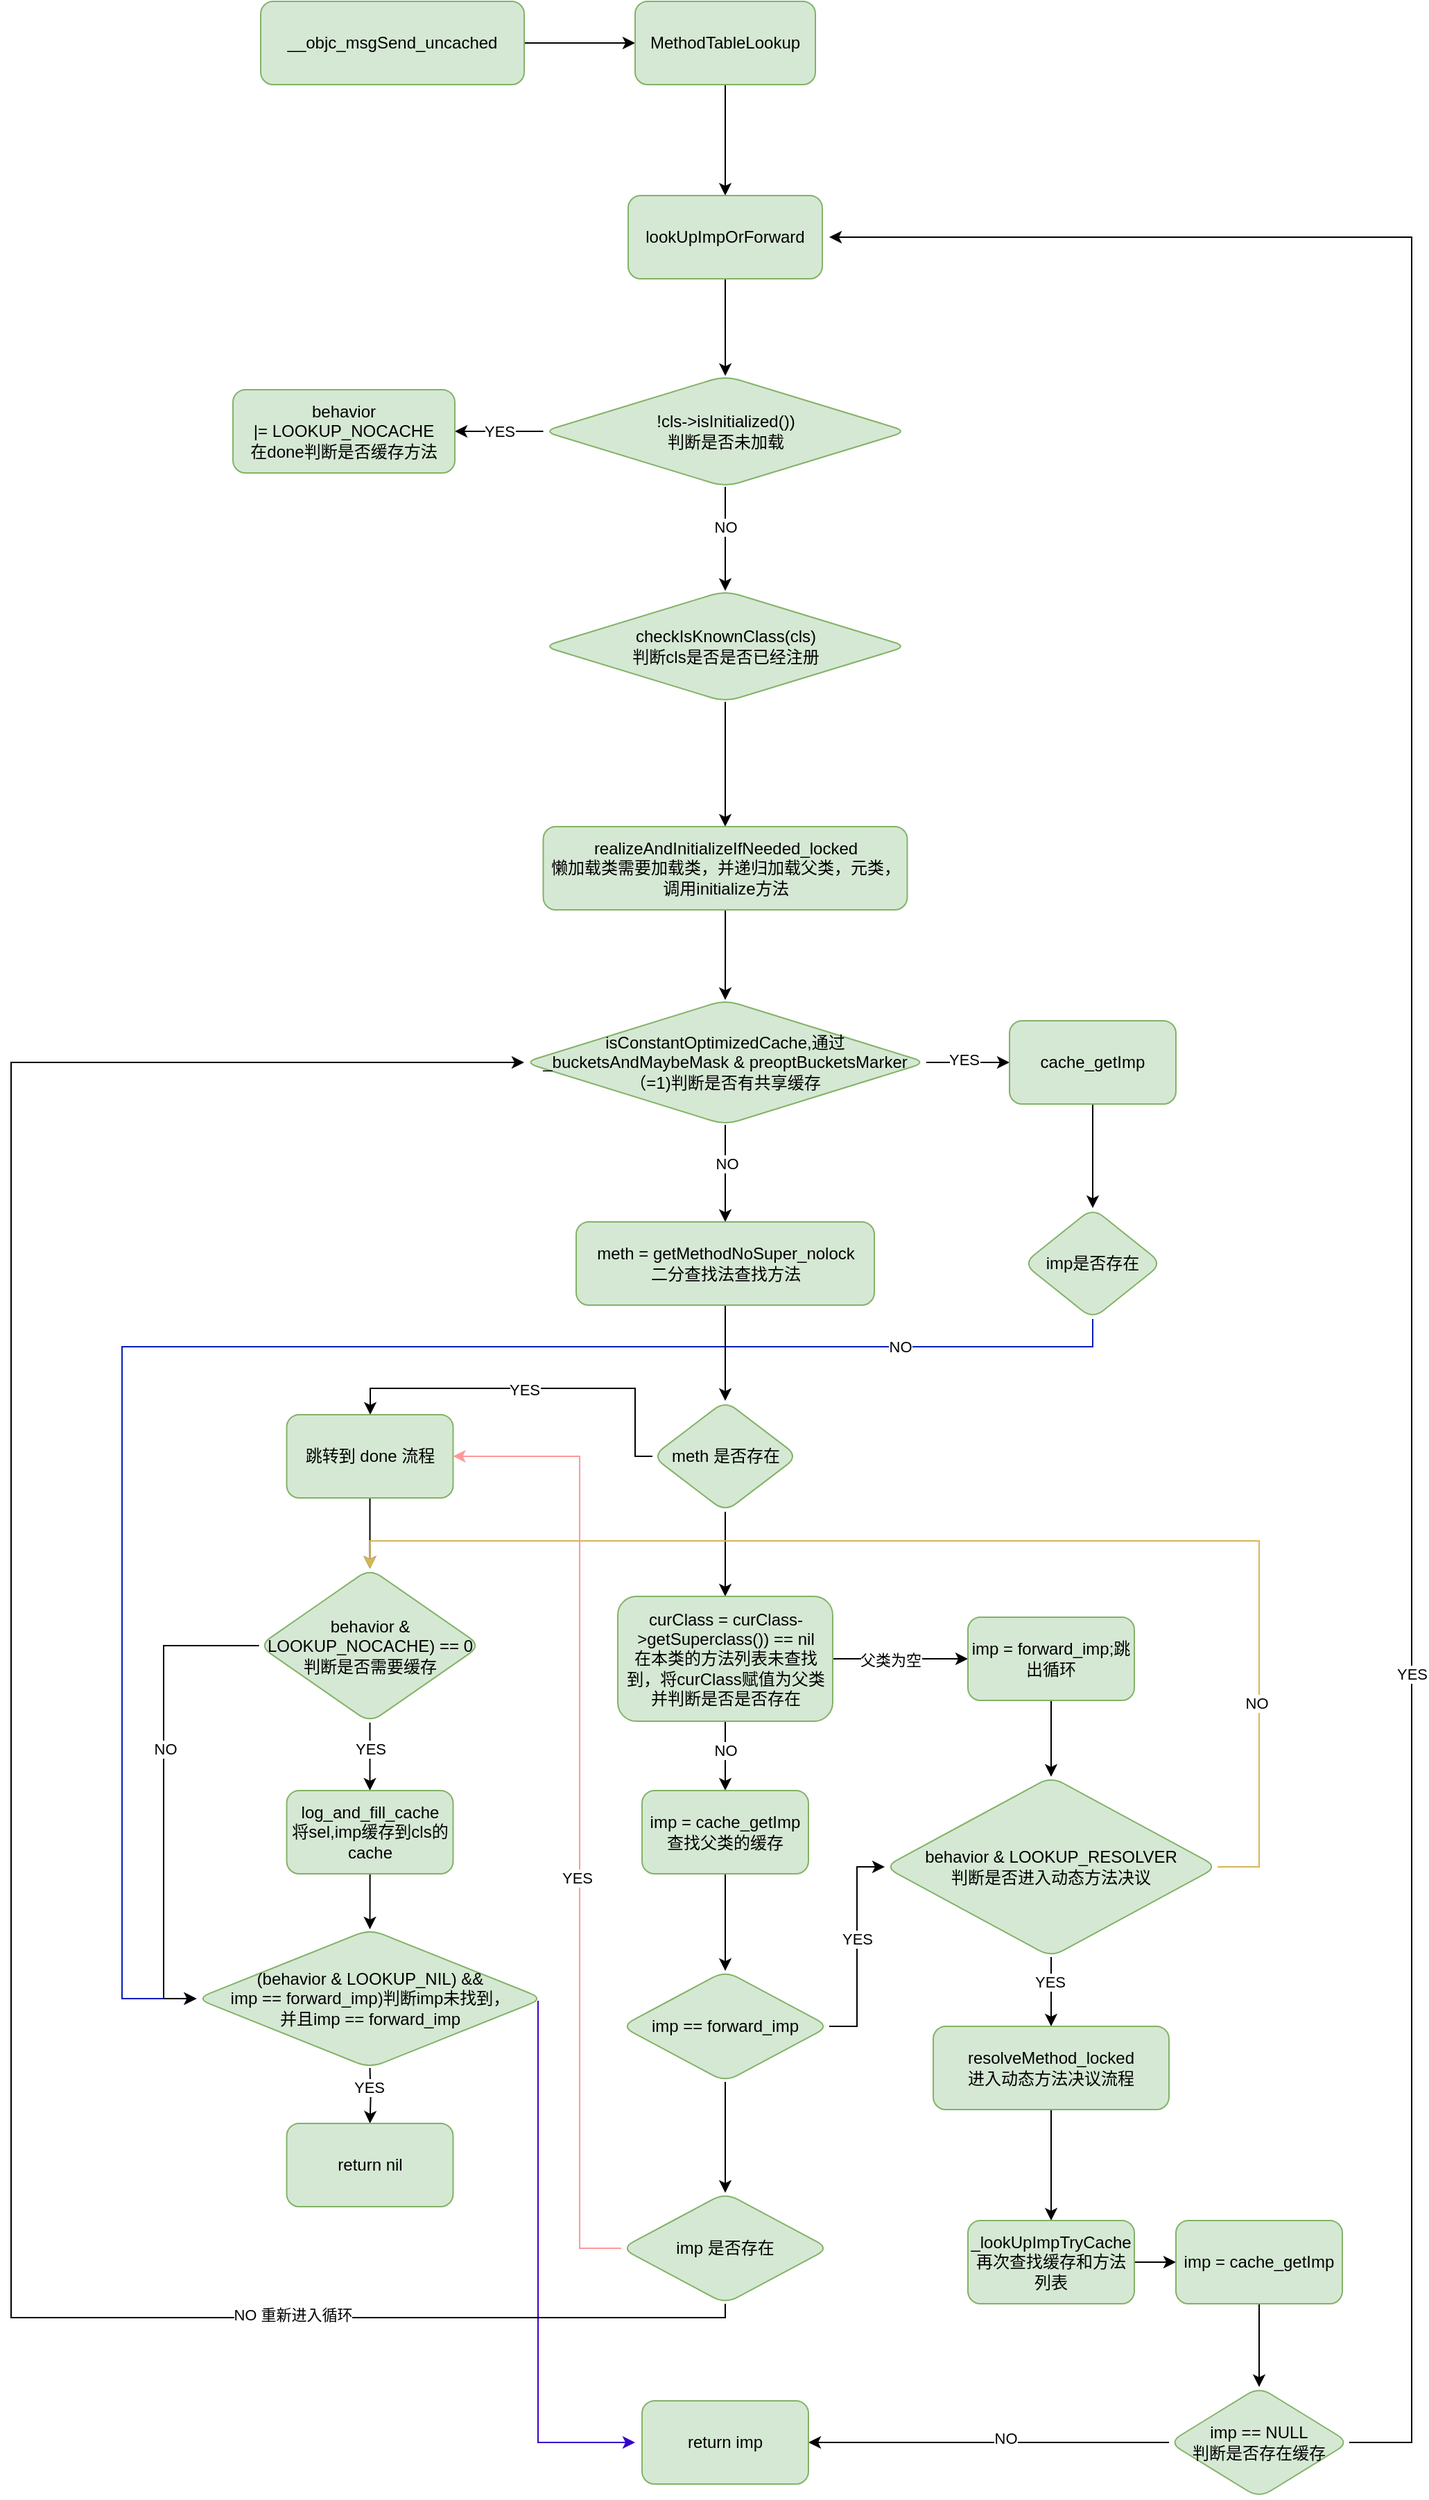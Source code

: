 <mxfile version="16.5.6" type="github">
  <diagram id="x6sFYiA4rkCTneI-RJo7" name="Page-1">
    <mxGraphModel dx="2543" dy="1040" grid="1" gridSize="10" guides="1" tooltips="1" connect="1" arrows="1" fold="1" page="1" pageScale="1" pageWidth="827" pageHeight="1169" math="0" shadow="0">
      <root>
        <mxCell id="0" />
        <mxCell id="1" parent="0" />
        <mxCell id="pNtmwsAvhv5jmCJUX1sL-3" value="" style="edgeStyle=orthogonalEdgeStyle;rounded=0;orthogonalLoop=1;jettySize=auto;html=1;" edge="1" parent="1" source="pNtmwsAvhv5jmCJUX1sL-1" target="pNtmwsAvhv5jmCJUX1sL-2">
          <mxGeometry relative="1" as="geometry" />
        </mxCell>
        <mxCell id="pNtmwsAvhv5jmCJUX1sL-1" value="__objc_msgSend_uncached" style="rounded=1;whiteSpace=wrap;html=1;fillColor=#d5e8d4;strokeColor=#82b366;" vertex="1" parent="1">
          <mxGeometry x="50" y="80" width="190" height="60" as="geometry" />
        </mxCell>
        <mxCell id="pNtmwsAvhv5jmCJUX1sL-5" value="" style="edgeStyle=orthogonalEdgeStyle;rounded=0;orthogonalLoop=1;jettySize=auto;html=1;" edge="1" parent="1" source="pNtmwsAvhv5jmCJUX1sL-2" target="pNtmwsAvhv5jmCJUX1sL-4">
          <mxGeometry relative="1" as="geometry" />
        </mxCell>
        <mxCell id="pNtmwsAvhv5jmCJUX1sL-2" value="MethodTableLookup" style="whiteSpace=wrap;html=1;fillColor=#d5e8d4;strokeColor=#82b366;rounded=1;" vertex="1" parent="1">
          <mxGeometry x="320" y="80" width="130" height="60" as="geometry" />
        </mxCell>
        <mxCell id="pNtmwsAvhv5jmCJUX1sL-9" value="" style="edgeStyle=orthogonalEdgeStyle;rounded=0;orthogonalLoop=1;jettySize=auto;html=1;" edge="1" parent="1" source="pNtmwsAvhv5jmCJUX1sL-4" target="pNtmwsAvhv5jmCJUX1sL-8">
          <mxGeometry relative="1" as="geometry" />
        </mxCell>
        <mxCell id="pNtmwsAvhv5jmCJUX1sL-4" value="lookUpImpOrForward" style="whiteSpace=wrap;html=1;fillColor=#d5e8d4;strokeColor=#82b366;rounded=1;" vertex="1" parent="1">
          <mxGeometry x="315" y="220" width="140" height="60" as="geometry" />
        </mxCell>
        <mxCell id="pNtmwsAvhv5jmCJUX1sL-11" value="YES" style="edgeStyle=orthogonalEdgeStyle;rounded=0;orthogonalLoop=1;jettySize=auto;html=1;" edge="1" parent="1" source="pNtmwsAvhv5jmCJUX1sL-8" target="pNtmwsAvhv5jmCJUX1sL-10">
          <mxGeometry relative="1" as="geometry" />
        </mxCell>
        <mxCell id="pNtmwsAvhv5jmCJUX1sL-13" value="" style="edgeStyle=orthogonalEdgeStyle;rounded=0;orthogonalLoop=1;jettySize=auto;html=1;" edge="1" parent="1" source="pNtmwsAvhv5jmCJUX1sL-8" target="pNtmwsAvhv5jmCJUX1sL-12">
          <mxGeometry relative="1" as="geometry" />
        </mxCell>
        <mxCell id="pNtmwsAvhv5jmCJUX1sL-14" value="NO" style="edgeLabel;html=1;align=center;verticalAlign=middle;resizable=0;points=[];" vertex="1" connectable="0" parent="pNtmwsAvhv5jmCJUX1sL-13">
          <mxGeometry x="-0.227" relative="1" as="geometry">
            <mxPoint as="offset" />
          </mxGeometry>
        </mxCell>
        <mxCell id="pNtmwsAvhv5jmCJUX1sL-8" value="!cls-&amp;gt;isInitialized())&lt;br&gt;判断是否未加载" style="rhombus;whiteSpace=wrap;html=1;fillColor=#d5e8d4;strokeColor=#82b366;rounded=1;" vertex="1" parent="1">
          <mxGeometry x="253.75" y="350" width="262.5" height="80" as="geometry" />
        </mxCell>
        <mxCell id="pNtmwsAvhv5jmCJUX1sL-10" value="behavior |=&amp;nbsp;LOOKUP_NOCACHE&lt;br&gt;在done判断是否缓存方法" style="whiteSpace=wrap;html=1;fillColor=#d5e8d4;strokeColor=#82b366;rounded=1;" vertex="1" parent="1">
          <mxGeometry x="30" y="360" width="160" height="60" as="geometry" />
        </mxCell>
        <mxCell id="pNtmwsAvhv5jmCJUX1sL-16" value="" style="edgeStyle=orthogonalEdgeStyle;rounded=0;orthogonalLoop=1;jettySize=auto;html=1;" edge="1" parent="1" source="pNtmwsAvhv5jmCJUX1sL-12" target="pNtmwsAvhv5jmCJUX1sL-15">
          <mxGeometry relative="1" as="geometry" />
        </mxCell>
        <mxCell id="pNtmwsAvhv5jmCJUX1sL-12" value="checkIsKnownClass(cls)&lt;br&gt;判断cls是否是否已经注册" style="rhombus;whiteSpace=wrap;html=1;fillColor=#d5e8d4;strokeColor=#82b366;rounded=1;" vertex="1" parent="1">
          <mxGeometry x="253.75" y="505" width="262.5" height="80" as="geometry" />
        </mxCell>
        <mxCell id="pNtmwsAvhv5jmCJUX1sL-18" value="" style="edgeStyle=orthogonalEdgeStyle;rounded=0;orthogonalLoop=1;jettySize=auto;html=1;" edge="1" parent="1" source="pNtmwsAvhv5jmCJUX1sL-15" target="pNtmwsAvhv5jmCJUX1sL-17">
          <mxGeometry relative="1" as="geometry" />
        </mxCell>
        <mxCell id="pNtmwsAvhv5jmCJUX1sL-15" value="realizeAndInitializeIfNeeded_locked&lt;br&gt;懒加载类需要加载类，并递归加载父类，元类，调用initialize方法" style="whiteSpace=wrap;html=1;fillColor=#d5e8d4;strokeColor=#82b366;rounded=1;" vertex="1" parent="1">
          <mxGeometry x="253.75" y="675" width="262.5" height="60" as="geometry" />
        </mxCell>
        <mxCell id="pNtmwsAvhv5jmCJUX1sL-20" value="" style="edgeStyle=orthogonalEdgeStyle;rounded=0;orthogonalLoop=1;jettySize=auto;html=1;" edge="1" parent="1" source="pNtmwsAvhv5jmCJUX1sL-17" target="pNtmwsAvhv5jmCJUX1sL-19">
          <mxGeometry relative="1" as="geometry" />
        </mxCell>
        <mxCell id="pNtmwsAvhv5jmCJUX1sL-25" value="YES" style="edgeLabel;html=1;align=center;verticalAlign=middle;resizable=0;points=[];" vertex="1" connectable="0" parent="pNtmwsAvhv5jmCJUX1sL-20">
          <mxGeometry x="-0.1" y="2" relative="1" as="geometry">
            <mxPoint as="offset" />
          </mxGeometry>
        </mxCell>
        <mxCell id="pNtmwsAvhv5jmCJUX1sL-27" value="" style="edgeStyle=orthogonalEdgeStyle;rounded=0;orthogonalLoop=1;jettySize=auto;html=1;" edge="1" parent="1" source="pNtmwsAvhv5jmCJUX1sL-17" target="pNtmwsAvhv5jmCJUX1sL-26">
          <mxGeometry relative="1" as="geometry" />
        </mxCell>
        <mxCell id="pNtmwsAvhv5jmCJUX1sL-28" value="NO" style="edgeLabel;html=1;align=center;verticalAlign=middle;resizable=0;points=[];" vertex="1" connectable="0" parent="pNtmwsAvhv5jmCJUX1sL-27">
          <mxGeometry x="-0.221" y="1" relative="1" as="geometry">
            <mxPoint as="offset" />
          </mxGeometry>
        </mxCell>
        <mxCell id="pNtmwsAvhv5jmCJUX1sL-17" value="isConstantOptimizedCache,通过_bucketsAndMaybeMask &amp;amp; preoptBucketsMarker（=1)判断是否有共享缓存" style="rhombus;whiteSpace=wrap;html=1;fillColor=#d5e8d4;strokeColor=#82b366;rounded=1;" vertex="1" parent="1">
          <mxGeometry x="240" y="800" width="290" height="90" as="geometry" />
        </mxCell>
        <mxCell id="pNtmwsAvhv5jmCJUX1sL-24" value="" style="edgeStyle=orthogonalEdgeStyle;rounded=0;orthogonalLoop=1;jettySize=auto;html=1;" edge="1" parent="1" source="pNtmwsAvhv5jmCJUX1sL-19" target="pNtmwsAvhv5jmCJUX1sL-23">
          <mxGeometry relative="1" as="geometry" />
        </mxCell>
        <mxCell id="pNtmwsAvhv5jmCJUX1sL-19" value="cache_getImp" style="whiteSpace=wrap;html=1;fillColor=#d5e8d4;strokeColor=#82b366;rounded=1;" vertex="1" parent="1">
          <mxGeometry x="590" y="815" width="120" height="60" as="geometry" />
        </mxCell>
        <mxCell id="pNtmwsAvhv5jmCJUX1sL-47" style="edgeStyle=orthogonalEdgeStyle;rounded=0;orthogonalLoop=1;jettySize=auto;html=1;entryX=0;entryY=0.5;entryDx=0;entryDy=0;fillColor=#0050ef;strokeColor=#001DBC;" edge="1" parent="1" source="pNtmwsAvhv5jmCJUX1sL-23" target="pNtmwsAvhv5jmCJUX1sL-40">
          <mxGeometry relative="1" as="geometry">
            <mxPoint x="40" y="1530" as="targetPoint" />
            <Array as="points">
              <mxPoint x="650" y="1050" />
              <mxPoint x="-50" y="1050" />
              <mxPoint x="-50" y="1520" />
            </Array>
          </mxGeometry>
        </mxCell>
        <mxCell id="pNtmwsAvhv5jmCJUX1sL-48" value="NO" style="edgeLabel;html=1;align=center;verticalAlign=middle;resizable=0;points=[];" vertex="1" connectable="0" parent="pNtmwsAvhv5jmCJUX1sL-47">
          <mxGeometry x="-0.744" relative="1" as="geometry">
            <mxPoint as="offset" />
          </mxGeometry>
        </mxCell>
        <mxCell id="pNtmwsAvhv5jmCJUX1sL-23" value="imp是否存在" style="rhombus;whiteSpace=wrap;html=1;fillColor=#d5e8d4;strokeColor=#82b366;rounded=1;" vertex="1" parent="1">
          <mxGeometry x="600" y="950" width="100" height="80" as="geometry" />
        </mxCell>
        <mxCell id="pNtmwsAvhv5jmCJUX1sL-30" value="" style="edgeStyle=orthogonalEdgeStyle;rounded=0;orthogonalLoop=1;jettySize=auto;html=1;" edge="1" parent="1" source="pNtmwsAvhv5jmCJUX1sL-26" target="pNtmwsAvhv5jmCJUX1sL-29">
          <mxGeometry relative="1" as="geometry" />
        </mxCell>
        <mxCell id="pNtmwsAvhv5jmCJUX1sL-26" value="meth = getMethodNoSuper_nolock&lt;br&gt;二分查找法查找方法" style="whiteSpace=wrap;html=1;fillColor=#d5e8d4;strokeColor=#82b366;rounded=1;" vertex="1" parent="1">
          <mxGeometry x="277.5" y="960" width="215" height="60" as="geometry" />
        </mxCell>
        <mxCell id="pNtmwsAvhv5jmCJUX1sL-32" value="" style="edgeStyle=orthogonalEdgeStyle;rounded=0;orthogonalLoop=1;jettySize=auto;html=1;" edge="1" parent="1" source="pNtmwsAvhv5jmCJUX1sL-29" target="pNtmwsAvhv5jmCJUX1sL-31">
          <mxGeometry relative="1" as="geometry">
            <Array as="points">
              <mxPoint x="320" y="1129" />
              <mxPoint x="320" y="1080" />
              <mxPoint x="129" y="1080" />
            </Array>
          </mxGeometry>
        </mxCell>
        <mxCell id="pNtmwsAvhv5jmCJUX1sL-33" value="YES" style="edgeLabel;html=1;align=center;verticalAlign=middle;resizable=0;points=[];" vertex="1" connectable="0" parent="pNtmwsAvhv5jmCJUX1sL-32">
          <mxGeometry x="-0.572" y="2" relative="1" as="geometry">
            <mxPoint x="-78" y="-3" as="offset" />
          </mxGeometry>
        </mxCell>
        <mxCell id="pNtmwsAvhv5jmCJUX1sL-50" value="" style="edgeStyle=orthogonalEdgeStyle;rounded=0;orthogonalLoop=1;jettySize=auto;html=1;" edge="1" parent="1" source="pNtmwsAvhv5jmCJUX1sL-29" target="pNtmwsAvhv5jmCJUX1sL-49">
          <mxGeometry relative="1" as="geometry" />
        </mxCell>
        <mxCell id="pNtmwsAvhv5jmCJUX1sL-29" value="meth 是否存在" style="rhombus;whiteSpace=wrap;html=1;fillColor=#d5e8d4;strokeColor=#82b366;rounded=1;" vertex="1" parent="1">
          <mxGeometry x="332.5" y="1089" width="105" height="80" as="geometry" />
        </mxCell>
        <mxCell id="pNtmwsAvhv5jmCJUX1sL-35" value="" style="edgeStyle=orthogonalEdgeStyle;rounded=0;orthogonalLoop=1;jettySize=auto;html=1;strokeColor=#000000;" edge="1" parent="1" source="pNtmwsAvhv5jmCJUX1sL-31" target="pNtmwsAvhv5jmCJUX1sL-34">
          <mxGeometry relative="1" as="geometry" />
        </mxCell>
        <mxCell id="pNtmwsAvhv5jmCJUX1sL-31" value="跳转到 done 流程" style="whiteSpace=wrap;html=1;fillColor=#d5e8d4;strokeColor=#82b366;rounded=1;" vertex="1" parent="1">
          <mxGeometry x="68.75" y="1099" width="120" height="60" as="geometry" />
        </mxCell>
        <mxCell id="pNtmwsAvhv5jmCJUX1sL-38" value="" style="edgeStyle=orthogonalEdgeStyle;rounded=0;orthogonalLoop=1;jettySize=auto;html=1;" edge="1" parent="1" source="pNtmwsAvhv5jmCJUX1sL-34" target="pNtmwsAvhv5jmCJUX1sL-37">
          <mxGeometry relative="1" as="geometry" />
        </mxCell>
        <mxCell id="pNtmwsAvhv5jmCJUX1sL-39" value="YES" style="edgeLabel;html=1;align=center;verticalAlign=middle;resizable=0;points=[];" vertex="1" connectable="0" parent="pNtmwsAvhv5jmCJUX1sL-38">
          <mxGeometry x="-0.305" y="1" relative="1" as="geometry">
            <mxPoint x="-1" y="2" as="offset" />
          </mxGeometry>
        </mxCell>
        <mxCell id="pNtmwsAvhv5jmCJUX1sL-44" style="edgeStyle=orthogonalEdgeStyle;rounded=0;orthogonalLoop=1;jettySize=auto;html=1;entryX=0;entryY=0.5;entryDx=0;entryDy=0;" edge="1" parent="1" source="pNtmwsAvhv5jmCJUX1sL-34" target="pNtmwsAvhv5jmCJUX1sL-40">
          <mxGeometry relative="1" as="geometry">
            <Array as="points">
              <mxPoint x="-20" y="1266" />
              <mxPoint x="-20" y="1520" />
            </Array>
          </mxGeometry>
        </mxCell>
        <mxCell id="pNtmwsAvhv5jmCJUX1sL-46" value="NO" style="edgeLabel;html=1;align=center;verticalAlign=middle;resizable=0;points=[];" vertex="1" connectable="0" parent="pNtmwsAvhv5jmCJUX1sL-44">
          <mxGeometry x="-0.314" y="1" relative="1" as="geometry">
            <mxPoint y="24" as="offset" />
          </mxGeometry>
        </mxCell>
        <mxCell id="pNtmwsAvhv5jmCJUX1sL-34" value="behavior &amp;amp; LOOKUP_NOCACHE) == 0&lt;br&gt;判断是否需要缓存" style="rhombus;whiteSpace=wrap;html=1;fillColor=#d5e8d4;strokeColor=#82b366;rounded=1;" vertex="1" parent="1">
          <mxGeometry x="48.75" y="1210" width="160" height="111" as="geometry" />
        </mxCell>
        <mxCell id="pNtmwsAvhv5jmCJUX1sL-41" value="" style="edgeStyle=orthogonalEdgeStyle;rounded=0;orthogonalLoop=1;jettySize=auto;html=1;" edge="1" parent="1" source="pNtmwsAvhv5jmCJUX1sL-37">
          <mxGeometry relative="1" as="geometry">
            <mxPoint x="128.75" y="1470" as="targetPoint" />
          </mxGeometry>
        </mxCell>
        <mxCell id="pNtmwsAvhv5jmCJUX1sL-37" value="log_and_fill_cache&lt;br&gt;将sel,imp缓存到cls的cache" style="whiteSpace=wrap;html=1;fillColor=#d5e8d4;strokeColor=#82b366;rounded=1;" vertex="1" parent="1">
          <mxGeometry x="68.75" y="1370" width="120" height="60" as="geometry" />
        </mxCell>
        <mxCell id="pNtmwsAvhv5jmCJUX1sL-43" value="" style="edgeStyle=orthogonalEdgeStyle;rounded=0;orthogonalLoop=1;jettySize=auto;html=1;" edge="1" parent="1" target="pNtmwsAvhv5jmCJUX1sL-42">
          <mxGeometry relative="1" as="geometry">
            <mxPoint x="128.75" y="1570" as="sourcePoint" />
          </mxGeometry>
        </mxCell>
        <mxCell id="pNtmwsAvhv5jmCJUX1sL-82" value="YES" style="edgeLabel;html=1;align=center;verticalAlign=middle;resizable=0;points=[];" vertex="1" connectable="0" parent="pNtmwsAvhv5jmCJUX1sL-43">
          <mxGeometry x="-0.3" y="-1" relative="1" as="geometry">
            <mxPoint as="offset" />
          </mxGeometry>
        </mxCell>
        <mxCell id="pNtmwsAvhv5jmCJUX1sL-86" style="edgeStyle=orthogonalEdgeStyle;rounded=0;orthogonalLoop=1;jettySize=auto;html=1;fillColor=#6a00ff;strokeColor=#3700CC;" edge="1" parent="1" source="pNtmwsAvhv5jmCJUX1sL-40">
          <mxGeometry relative="1" as="geometry">
            <mxPoint x="320" y="1840" as="targetPoint" />
            <Array as="points">
              <mxPoint x="250" y="1840" />
            </Array>
          </mxGeometry>
        </mxCell>
        <mxCell id="pNtmwsAvhv5jmCJUX1sL-40" value="(behavior &amp;amp; LOOKUP_NIL) &amp;amp;&amp;amp; &lt;br&gt;imp == forward_imp)判断imp未找到，&lt;br&gt;并且imp == forward_imp" style="rhombus;whiteSpace=wrap;html=1;fillColor=#d5e8d4;strokeColor=#82b366;rounded=1;" vertex="1" parent="1">
          <mxGeometry x="3.75" y="1470" width="250" height="100" as="geometry" />
        </mxCell>
        <mxCell id="pNtmwsAvhv5jmCJUX1sL-42" value="return nil" style="whiteSpace=wrap;html=1;fillColor=#d5e8d4;strokeColor=#82b366;rounded=1;" vertex="1" parent="1">
          <mxGeometry x="68.75" y="1610" width="120" height="60" as="geometry" />
        </mxCell>
        <mxCell id="pNtmwsAvhv5jmCJUX1sL-52" value="" style="edgeStyle=orthogonalEdgeStyle;rounded=0;orthogonalLoop=1;jettySize=auto;html=1;" edge="1" parent="1" source="pNtmwsAvhv5jmCJUX1sL-49" target="pNtmwsAvhv5jmCJUX1sL-51">
          <mxGeometry relative="1" as="geometry" />
        </mxCell>
        <mxCell id="pNtmwsAvhv5jmCJUX1sL-55" value="父类为空" style="edgeLabel;html=1;align=center;verticalAlign=middle;resizable=0;points=[];" vertex="1" connectable="0" parent="pNtmwsAvhv5jmCJUX1sL-52">
          <mxGeometry x="-0.149" relative="1" as="geometry">
            <mxPoint y="1" as="offset" />
          </mxGeometry>
        </mxCell>
        <mxCell id="pNtmwsAvhv5jmCJUX1sL-68" value="" style="edgeStyle=orthogonalEdgeStyle;rounded=0;orthogonalLoop=1;jettySize=auto;html=1;" edge="1" parent="1" source="pNtmwsAvhv5jmCJUX1sL-49" target="pNtmwsAvhv5jmCJUX1sL-67">
          <mxGeometry relative="1" as="geometry" />
        </mxCell>
        <mxCell id="pNtmwsAvhv5jmCJUX1sL-69" value="NO" style="edgeLabel;html=1;align=center;verticalAlign=middle;resizable=0;points=[];" vertex="1" connectable="0" parent="pNtmwsAvhv5jmCJUX1sL-68">
          <mxGeometry x="-0.168" relative="1" as="geometry">
            <mxPoint as="offset" />
          </mxGeometry>
        </mxCell>
        <mxCell id="pNtmwsAvhv5jmCJUX1sL-49" value="curClass = curClass-&amp;gt;getSuperclass()) == nil&lt;br&gt;在本类的方法列表未查找到，将curClass赋值为父类并判断是否是否存在" style="whiteSpace=wrap;html=1;fillColor=#d5e8d4;strokeColor=#82b366;rounded=1;" vertex="1" parent="1">
          <mxGeometry x="307.5" y="1230" width="155" height="90" as="geometry" />
        </mxCell>
        <mxCell id="pNtmwsAvhv5jmCJUX1sL-54" value="" style="edgeStyle=orthogonalEdgeStyle;rounded=0;orthogonalLoop=1;jettySize=auto;html=1;" edge="1" parent="1" source="pNtmwsAvhv5jmCJUX1sL-51" target="pNtmwsAvhv5jmCJUX1sL-53">
          <mxGeometry relative="1" as="geometry" />
        </mxCell>
        <mxCell id="pNtmwsAvhv5jmCJUX1sL-51" value="imp = forward_imp;跳出循环" style="whiteSpace=wrap;html=1;fillColor=#d5e8d4;strokeColor=#82b366;rounded=1;" vertex="1" parent="1">
          <mxGeometry x="560" y="1245" width="120" height="60" as="geometry" />
        </mxCell>
        <mxCell id="pNtmwsAvhv5jmCJUX1sL-57" value="" style="edgeStyle=orthogonalEdgeStyle;rounded=0;orthogonalLoop=1;jettySize=auto;html=1;" edge="1" parent="1" source="pNtmwsAvhv5jmCJUX1sL-53" target="pNtmwsAvhv5jmCJUX1sL-56">
          <mxGeometry relative="1" as="geometry" />
        </mxCell>
        <mxCell id="pNtmwsAvhv5jmCJUX1sL-58" value="YES" style="edgeLabel;html=1;align=center;verticalAlign=middle;resizable=0;points=[];" vertex="1" connectable="0" parent="pNtmwsAvhv5jmCJUX1sL-57">
          <mxGeometry x="-0.34" y="-1" relative="1" as="geometry">
            <mxPoint y="1" as="offset" />
          </mxGeometry>
        </mxCell>
        <mxCell id="pNtmwsAvhv5jmCJUX1sL-87" style="edgeStyle=orthogonalEdgeStyle;rounded=0;orthogonalLoop=1;jettySize=auto;html=1;strokeColor=#d6b656;entryX=0.5;entryY=0;entryDx=0;entryDy=0;fillColor=#fff2cc;" edge="1" parent="1" source="pNtmwsAvhv5jmCJUX1sL-53" target="pNtmwsAvhv5jmCJUX1sL-34">
          <mxGeometry relative="1" as="geometry">
            <Array as="points">
              <mxPoint x="770" y="1425" />
              <mxPoint x="770" y="1190" />
              <mxPoint x="129" y="1190" />
            </Array>
          </mxGeometry>
        </mxCell>
        <mxCell id="pNtmwsAvhv5jmCJUX1sL-88" value="NO" style="edgeLabel;html=1;align=center;verticalAlign=middle;resizable=0;points=[];" vertex="1" connectable="0" parent="pNtmwsAvhv5jmCJUX1sL-87">
          <mxGeometry x="-0.68" y="2" relative="1" as="geometry">
            <mxPoint as="offset" />
          </mxGeometry>
        </mxCell>
        <mxCell id="pNtmwsAvhv5jmCJUX1sL-53" value="behavior &amp;amp; LOOKUP_RESOLVER&lt;br&gt;判断是否进入动态方法决议" style="rhombus;whiteSpace=wrap;html=1;fillColor=#d5e8d4;strokeColor=#82b366;rounded=1;" vertex="1" parent="1">
          <mxGeometry x="500" y="1360" width="240" height="130" as="geometry" />
        </mxCell>
        <mxCell id="pNtmwsAvhv5jmCJUX1sL-60" value="" style="edgeStyle=orthogonalEdgeStyle;rounded=0;orthogonalLoop=1;jettySize=auto;html=1;" edge="1" parent="1" source="pNtmwsAvhv5jmCJUX1sL-56" target="pNtmwsAvhv5jmCJUX1sL-59">
          <mxGeometry relative="1" as="geometry" />
        </mxCell>
        <mxCell id="pNtmwsAvhv5jmCJUX1sL-56" value="resolveMethod_locked&lt;br&gt;进入动态方法决议流程" style="whiteSpace=wrap;html=1;fillColor=#d5e8d4;strokeColor=#82b366;rounded=1;" vertex="1" parent="1">
          <mxGeometry x="535" y="1540" width="170" height="60" as="geometry" />
        </mxCell>
        <mxCell id="pNtmwsAvhv5jmCJUX1sL-62" value="" style="edgeStyle=orthogonalEdgeStyle;rounded=0;orthogonalLoop=1;jettySize=auto;html=1;" edge="1" parent="1" source="pNtmwsAvhv5jmCJUX1sL-59" target="pNtmwsAvhv5jmCJUX1sL-61">
          <mxGeometry relative="1" as="geometry" />
        </mxCell>
        <mxCell id="pNtmwsAvhv5jmCJUX1sL-59" value="_lookUpImpTryCache&lt;br&gt;再次查找缓存和方法列表" style="whiteSpace=wrap;html=1;fillColor=#d5e8d4;strokeColor=#82b366;rounded=1;" vertex="1" parent="1">
          <mxGeometry x="560" y="1680" width="120" height="60" as="geometry" />
        </mxCell>
        <mxCell id="pNtmwsAvhv5jmCJUX1sL-64" value="" style="edgeStyle=orthogonalEdgeStyle;rounded=0;orthogonalLoop=1;jettySize=auto;html=1;" edge="1" parent="1" source="pNtmwsAvhv5jmCJUX1sL-61" target="pNtmwsAvhv5jmCJUX1sL-63">
          <mxGeometry relative="1" as="geometry" />
        </mxCell>
        <mxCell id="pNtmwsAvhv5jmCJUX1sL-61" value="imp = cache_getImp" style="whiteSpace=wrap;html=1;fillColor=#d5e8d4;strokeColor=#82b366;rounded=1;" vertex="1" parent="1">
          <mxGeometry x="710" y="1680" width="120" height="60" as="geometry" />
        </mxCell>
        <mxCell id="pNtmwsAvhv5jmCJUX1sL-65" style="edgeStyle=orthogonalEdgeStyle;rounded=0;orthogonalLoop=1;jettySize=auto;html=1;" edge="1" parent="1" source="pNtmwsAvhv5jmCJUX1sL-63">
          <mxGeometry relative="1" as="geometry">
            <mxPoint x="460" y="250" as="targetPoint" />
            <Array as="points">
              <mxPoint x="880" y="1840" />
              <mxPoint x="880" y="250" />
            </Array>
          </mxGeometry>
        </mxCell>
        <mxCell id="pNtmwsAvhv5jmCJUX1sL-66" value="YES" style="edgeLabel;html=1;align=center;verticalAlign=middle;resizable=0;points=[];" vertex="1" connectable="0" parent="pNtmwsAvhv5jmCJUX1sL-65">
          <mxGeometry x="-0.416" relative="1" as="geometry">
            <mxPoint y="1" as="offset" />
          </mxGeometry>
        </mxCell>
        <mxCell id="pNtmwsAvhv5jmCJUX1sL-84" value="" style="edgeStyle=orthogonalEdgeStyle;rounded=0;orthogonalLoop=1;jettySize=auto;html=1;" edge="1" parent="1" source="pNtmwsAvhv5jmCJUX1sL-63" target="pNtmwsAvhv5jmCJUX1sL-83">
          <mxGeometry relative="1" as="geometry" />
        </mxCell>
        <mxCell id="pNtmwsAvhv5jmCJUX1sL-85" value="NO" style="edgeLabel;html=1;align=center;verticalAlign=middle;resizable=0;points=[];" vertex="1" connectable="0" parent="pNtmwsAvhv5jmCJUX1sL-84">
          <mxGeometry x="-0.092" y="-3" relative="1" as="geometry">
            <mxPoint as="offset" />
          </mxGeometry>
        </mxCell>
        <mxCell id="pNtmwsAvhv5jmCJUX1sL-63" value="imp == NULL&lt;br&gt;判断是否存在缓存" style="rhombus;whiteSpace=wrap;html=1;fillColor=#d5e8d4;strokeColor=#82b366;rounded=1;" vertex="1" parent="1">
          <mxGeometry x="705" y="1800" width="130" height="80" as="geometry" />
        </mxCell>
        <mxCell id="pNtmwsAvhv5jmCJUX1sL-73" value="" style="edgeStyle=orthogonalEdgeStyle;rounded=0;orthogonalLoop=1;jettySize=auto;html=1;" edge="1" parent="1" source="pNtmwsAvhv5jmCJUX1sL-67" target="pNtmwsAvhv5jmCJUX1sL-72">
          <mxGeometry relative="1" as="geometry" />
        </mxCell>
        <mxCell id="pNtmwsAvhv5jmCJUX1sL-67" value="imp = cache_getImp&lt;br&gt;查找父类的缓存" style="whiteSpace=wrap;html=1;fillColor=#d5e8d4;strokeColor=#82b366;rounded=1;" vertex="1" parent="1">
          <mxGeometry x="325" y="1370" width="120" height="60" as="geometry" />
        </mxCell>
        <mxCell id="pNtmwsAvhv5jmCJUX1sL-74" style="edgeStyle=orthogonalEdgeStyle;rounded=0;orthogonalLoop=1;jettySize=auto;html=1;entryX=0;entryY=0.5;entryDx=0;entryDy=0;" edge="1" parent="1" source="pNtmwsAvhv5jmCJUX1sL-72" target="pNtmwsAvhv5jmCJUX1sL-53">
          <mxGeometry relative="1" as="geometry" />
        </mxCell>
        <mxCell id="pNtmwsAvhv5jmCJUX1sL-75" value="YES" style="edgeLabel;html=1;align=center;verticalAlign=middle;resizable=0;points=[];" vertex="1" connectable="0" parent="pNtmwsAvhv5jmCJUX1sL-74">
          <mxGeometry x="0.071" relative="1" as="geometry">
            <mxPoint as="offset" />
          </mxGeometry>
        </mxCell>
        <mxCell id="pNtmwsAvhv5jmCJUX1sL-77" value="" style="edgeStyle=orthogonalEdgeStyle;rounded=0;orthogonalLoop=1;jettySize=auto;html=1;" edge="1" parent="1" source="pNtmwsAvhv5jmCJUX1sL-72" target="pNtmwsAvhv5jmCJUX1sL-76">
          <mxGeometry relative="1" as="geometry" />
        </mxCell>
        <mxCell id="pNtmwsAvhv5jmCJUX1sL-72" value="imp == forward_imp" style="rhombus;whiteSpace=wrap;html=1;fillColor=#d5e8d4;strokeColor=#82b366;rounded=1;" vertex="1" parent="1">
          <mxGeometry x="310" y="1500" width="150" height="80" as="geometry" />
        </mxCell>
        <mxCell id="pNtmwsAvhv5jmCJUX1sL-78" style="edgeStyle=orthogonalEdgeStyle;rounded=0;orthogonalLoop=1;jettySize=auto;html=1;entryX=1;entryY=0.5;entryDx=0;entryDy=0;strokeColor=#FF9999;" edge="1" parent="1" source="pNtmwsAvhv5jmCJUX1sL-76" target="pNtmwsAvhv5jmCJUX1sL-31">
          <mxGeometry relative="1" as="geometry">
            <Array as="points">
              <mxPoint x="280" y="1700" />
              <mxPoint x="280" y="1129" />
            </Array>
          </mxGeometry>
        </mxCell>
        <mxCell id="pNtmwsAvhv5jmCJUX1sL-79" value="YES" style="edgeLabel;html=1;align=center;verticalAlign=middle;resizable=0;points=[];" vertex="1" connectable="0" parent="pNtmwsAvhv5jmCJUX1sL-78">
          <mxGeometry x="-0.142" y="2" relative="1" as="geometry">
            <mxPoint as="offset" />
          </mxGeometry>
        </mxCell>
        <mxCell id="pNtmwsAvhv5jmCJUX1sL-80" style="edgeStyle=orthogonalEdgeStyle;rounded=0;orthogonalLoop=1;jettySize=auto;html=1;entryX=0;entryY=0.5;entryDx=0;entryDy=0;" edge="1" parent="1" source="pNtmwsAvhv5jmCJUX1sL-76" target="pNtmwsAvhv5jmCJUX1sL-17">
          <mxGeometry relative="1" as="geometry">
            <Array as="points">
              <mxPoint x="385" y="1750" />
              <mxPoint x="-130" y="1750" />
              <mxPoint x="-130" y="845" />
            </Array>
          </mxGeometry>
        </mxCell>
        <mxCell id="pNtmwsAvhv5jmCJUX1sL-81" value="NO 重新进入循环" style="edgeLabel;html=1;align=center;verticalAlign=middle;resizable=0;points=[];" vertex="1" connectable="0" parent="pNtmwsAvhv5jmCJUX1sL-80">
          <mxGeometry x="-0.642" y="-2" relative="1" as="geometry">
            <mxPoint as="offset" />
          </mxGeometry>
        </mxCell>
        <mxCell id="pNtmwsAvhv5jmCJUX1sL-76" value="imp 是否存在" style="rhombus;whiteSpace=wrap;html=1;fillColor=#d5e8d4;strokeColor=#82b366;rounded=1;" vertex="1" parent="1">
          <mxGeometry x="310" y="1660" width="150" height="80" as="geometry" />
        </mxCell>
        <mxCell id="pNtmwsAvhv5jmCJUX1sL-83" value="return imp" style="whiteSpace=wrap;html=1;fillColor=#d5e8d4;strokeColor=#82b366;rounded=1;" vertex="1" parent="1">
          <mxGeometry x="325" y="1810" width="120" height="60" as="geometry" />
        </mxCell>
      </root>
    </mxGraphModel>
  </diagram>
</mxfile>
